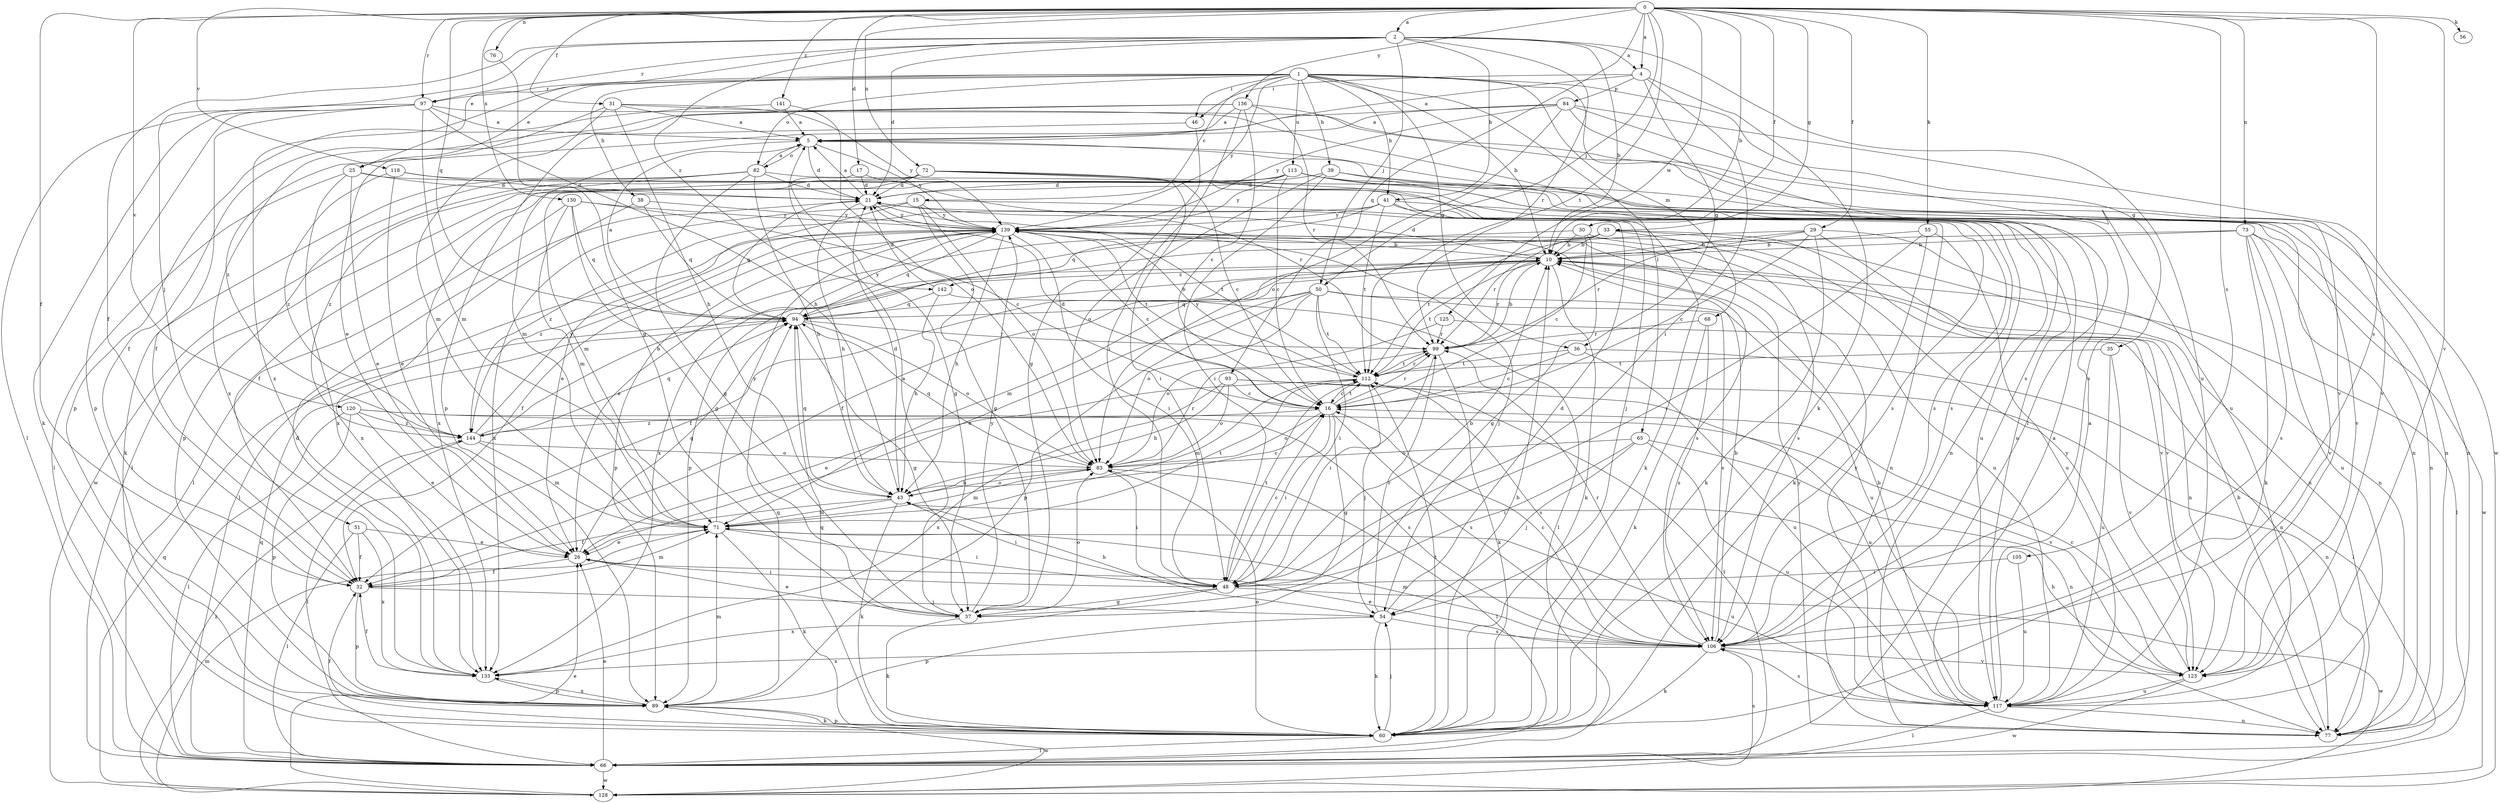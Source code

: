 strict digraph  {
0;
1;
2;
4;
5;
10;
15;
16;
17;
21;
25;
26;
29;
30;
31;
32;
33;
35;
36;
37;
38;
39;
41;
43;
46;
48;
50;
51;
54;
55;
56;
60;
65;
66;
68;
71;
72;
73;
76;
77;
82;
83;
84;
89;
93;
94;
97;
99;
105;
106;
112;
113;
117;
118;
120;
123;
125;
128;
130;
133;
136;
139;
141;
142;
144;
0 -> 2  [label=a];
0 -> 4  [label=a];
0 -> 10  [label=b];
0 -> 17  [label=d];
0 -> 29  [label=f];
0 -> 30  [label=f];
0 -> 31  [label=f];
0 -> 32  [label=f];
0 -> 33  [label=g];
0 -> 50  [label=j];
0 -> 55  [label=k];
0 -> 56  [label=k];
0 -> 72  [label=n];
0 -> 73  [label=n];
0 -> 76  [label=n];
0 -> 93  [label=q];
0 -> 94  [label=q];
0 -> 97  [label=r];
0 -> 105  [label=s];
0 -> 106  [label=s];
0 -> 112  [label=t];
0 -> 118  [label=v];
0 -> 120  [label=v];
0 -> 123  [label=v];
0 -> 125  [label=w];
0 -> 130  [label=x];
0 -> 136  [label=y];
0 -> 141  [label=z];
1 -> 10  [label=b];
1 -> 15  [label=c];
1 -> 25  [label=e];
1 -> 35  [label=g];
1 -> 36  [label=g];
1 -> 38  [label=h];
1 -> 39  [label=h];
1 -> 41  [label=h];
1 -> 46  [label=i];
1 -> 65  [label=l];
1 -> 66  [label=l];
1 -> 68  [label=m];
1 -> 82  [label=o];
1 -> 97  [label=r];
1 -> 113  [label=u];
1 -> 133  [label=x];
1 -> 139  [label=y];
2 -> 4  [label=a];
2 -> 10  [label=b];
2 -> 21  [label=d];
2 -> 25  [label=e];
2 -> 32  [label=f];
2 -> 41  [label=h];
2 -> 50  [label=j];
2 -> 51  [label=j];
2 -> 97  [label=r];
2 -> 99  [label=r];
2 -> 117  [label=u];
2 -> 142  [label=z];
4 -> 5  [label=a];
4 -> 36  [label=g];
4 -> 46  [label=i];
4 -> 48  [label=i];
4 -> 60  [label=k];
4 -> 84  [label=p];
5 -> 21  [label=d];
5 -> 71  [label=m];
5 -> 82  [label=o];
5 -> 139  [label=y];
10 -> 21  [label=d];
10 -> 32  [label=f];
10 -> 60  [label=k];
10 -> 66  [label=l];
10 -> 71  [label=m];
10 -> 77  [label=n];
10 -> 99  [label=r];
10 -> 112  [label=t];
10 -> 142  [label=z];
15 -> 26  [label=e];
15 -> 37  [label=g];
15 -> 77  [label=n];
15 -> 83  [label=o];
15 -> 133  [label=x];
15 -> 139  [label=y];
16 -> 21  [label=d];
16 -> 37  [label=g];
16 -> 48  [label=i];
16 -> 83  [label=o];
16 -> 99  [label=r];
16 -> 106  [label=s];
16 -> 112  [label=t];
16 -> 144  [label=z];
17 -> 21  [label=d];
17 -> 37  [label=g];
17 -> 99  [label=r];
21 -> 5  [label=a];
21 -> 43  [label=h];
21 -> 94  [label=q];
21 -> 112  [label=t];
21 -> 139  [label=y];
25 -> 21  [label=d];
25 -> 26  [label=e];
25 -> 66  [label=l];
25 -> 106  [label=s];
25 -> 133  [label=x];
26 -> 32  [label=f];
26 -> 48  [label=i];
26 -> 94  [label=q];
29 -> 10  [label=b];
29 -> 16  [label=c];
29 -> 60  [label=k];
29 -> 77  [label=n];
29 -> 99  [label=r];
29 -> 112  [label=t];
29 -> 123  [label=v];
30 -> 10  [label=b];
30 -> 16  [label=c];
30 -> 26  [label=e];
30 -> 37  [label=g];
30 -> 106  [label=s];
31 -> 5  [label=a];
31 -> 26  [label=e];
31 -> 43  [label=h];
31 -> 71  [label=m];
31 -> 106  [label=s];
31 -> 139  [label=y];
32 -> 54  [label=j];
32 -> 71  [label=m];
32 -> 89  [label=p];
33 -> 10  [label=b];
33 -> 77  [label=n];
33 -> 89  [label=p];
33 -> 99  [label=r];
33 -> 117  [label=u];
33 -> 123  [label=v];
33 -> 133  [label=x];
35 -> 112  [label=t];
35 -> 117  [label=u];
35 -> 123  [label=v];
36 -> 16  [label=c];
36 -> 66  [label=l];
36 -> 112  [label=t];
36 -> 117  [label=u];
37 -> 5  [label=a];
37 -> 26  [label=e];
37 -> 60  [label=k];
37 -> 83  [label=o];
37 -> 139  [label=y];
38 -> 94  [label=q];
38 -> 133  [label=x];
38 -> 139  [label=y];
39 -> 21  [label=d];
39 -> 48  [label=i];
39 -> 77  [label=n];
39 -> 83  [label=o];
39 -> 117  [label=u];
41 -> 54  [label=j];
41 -> 60  [label=k];
41 -> 77  [label=n];
41 -> 94  [label=q];
41 -> 112  [label=t];
41 -> 139  [label=y];
41 -> 144  [label=z];
43 -> 16  [label=c];
43 -> 21  [label=d];
43 -> 32  [label=f];
43 -> 48  [label=i];
43 -> 60  [label=k];
43 -> 71  [label=m];
43 -> 83  [label=o];
43 -> 94  [label=q];
46 -> 37  [label=g];
46 -> 89  [label=p];
48 -> 10  [label=b];
48 -> 16  [label=c];
48 -> 37  [label=g];
48 -> 112  [label=t];
48 -> 128  [label=w];
48 -> 133  [label=x];
50 -> 26  [label=e];
50 -> 48  [label=i];
50 -> 83  [label=o];
50 -> 89  [label=p];
50 -> 94  [label=q];
50 -> 106  [label=s];
50 -> 112  [label=t];
50 -> 117  [label=u];
51 -> 26  [label=e];
51 -> 32  [label=f];
51 -> 66  [label=l];
51 -> 133  [label=x];
54 -> 21  [label=d];
54 -> 43  [label=h];
54 -> 60  [label=k];
54 -> 89  [label=p];
54 -> 99  [label=r];
54 -> 106  [label=s];
55 -> 10  [label=b];
55 -> 48  [label=i];
55 -> 60  [label=k];
55 -> 117  [label=u];
60 -> 10  [label=b];
60 -> 32  [label=f];
60 -> 54  [label=j];
60 -> 66  [label=l];
60 -> 83  [label=o];
60 -> 89  [label=p];
60 -> 94  [label=q];
60 -> 112  [label=t];
65 -> 48  [label=i];
65 -> 54  [label=j];
65 -> 77  [label=n];
65 -> 83  [label=o];
65 -> 117  [label=u];
66 -> 26  [label=e];
66 -> 94  [label=q];
66 -> 106  [label=s];
66 -> 112  [label=t];
66 -> 128  [label=w];
68 -> 60  [label=k];
68 -> 99  [label=r];
68 -> 106  [label=s];
71 -> 26  [label=e];
71 -> 48  [label=i];
71 -> 60  [label=k];
71 -> 112  [label=t];
71 -> 117  [label=u];
71 -> 139  [label=y];
72 -> 16  [label=c];
72 -> 21  [label=d];
72 -> 32  [label=f];
72 -> 48  [label=i];
72 -> 66  [label=l];
72 -> 77  [label=n];
72 -> 106  [label=s];
72 -> 128  [label=w];
73 -> 10  [label=b];
73 -> 32  [label=f];
73 -> 60  [label=k];
73 -> 106  [label=s];
73 -> 117  [label=u];
73 -> 123  [label=v];
73 -> 128  [label=w];
76 -> 37  [label=g];
77 -> 5  [label=a];
77 -> 10  [label=b];
77 -> 139  [label=y];
82 -> 5  [label=a];
82 -> 21  [label=d];
82 -> 37  [label=g];
82 -> 43  [label=h];
82 -> 60  [label=k];
82 -> 89  [label=p];
82 -> 106  [label=s];
82 -> 144  [label=z];
83 -> 43  [label=h];
83 -> 48  [label=i];
83 -> 66  [label=l];
83 -> 71  [label=m];
83 -> 94  [label=q];
83 -> 99  [label=r];
84 -> 5  [label=a];
84 -> 83  [label=o];
84 -> 106  [label=s];
84 -> 117  [label=u];
84 -> 128  [label=w];
84 -> 139  [label=y];
84 -> 144  [label=z];
89 -> 60  [label=k];
89 -> 71  [label=m];
89 -> 94  [label=q];
89 -> 128  [label=w];
89 -> 133  [label=x];
93 -> 16  [label=c];
93 -> 43  [label=h];
93 -> 77  [label=n];
93 -> 83  [label=o];
93 -> 117  [label=u];
93 -> 133  [label=x];
94 -> 5  [label=a];
94 -> 10  [label=b];
94 -> 37  [label=g];
94 -> 83  [label=o];
94 -> 99  [label=r];
94 -> 139  [label=y];
97 -> 5  [label=a];
97 -> 32  [label=f];
97 -> 43  [label=h];
97 -> 60  [label=k];
97 -> 66  [label=l];
97 -> 71  [label=m];
97 -> 89  [label=p];
97 -> 123  [label=v];
99 -> 10  [label=b];
99 -> 48  [label=i];
99 -> 60  [label=k];
99 -> 112  [label=t];
105 -> 48  [label=i];
105 -> 117  [label=u];
106 -> 10  [label=b];
106 -> 16  [label=c];
106 -> 26  [label=e];
106 -> 60  [label=k];
106 -> 71  [label=m];
106 -> 99  [label=r];
106 -> 123  [label=v];
106 -> 133  [label=x];
112 -> 16  [label=c];
112 -> 26  [label=e];
112 -> 54  [label=j];
112 -> 71  [label=m];
112 -> 99  [label=r];
112 -> 106  [label=s];
112 -> 139  [label=y];
113 -> 16  [label=c];
113 -> 21  [label=d];
113 -> 71  [label=m];
113 -> 77  [label=n];
113 -> 117  [label=u];
113 -> 123  [label=v];
113 -> 133  [label=x];
113 -> 139  [label=y];
117 -> 5  [label=a];
117 -> 10  [label=b];
117 -> 66  [label=l];
117 -> 77  [label=n];
117 -> 106  [label=s];
117 -> 139  [label=y];
118 -> 21  [label=d];
118 -> 26  [label=e];
118 -> 77  [label=n];
118 -> 144  [label=z];
120 -> 26  [label=e];
120 -> 66  [label=l];
120 -> 89  [label=p];
120 -> 106  [label=s];
120 -> 123  [label=v];
120 -> 144  [label=z];
123 -> 16  [label=c];
123 -> 43  [label=h];
123 -> 117  [label=u];
123 -> 128  [label=w];
123 -> 139  [label=y];
125 -> 77  [label=n];
125 -> 83  [label=o];
125 -> 99  [label=r];
128 -> 26  [label=e];
128 -> 71  [label=m];
128 -> 94  [label=q];
128 -> 144  [label=z];
130 -> 16  [label=c];
130 -> 37  [label=g];
130 -> 66  [label=l];
130 -> 71  [label=m];
130 -> 94  [label=q];
130 -> 139  [label=y];
133 -> 21  [label=d];
133 -> 32  [label=f];
133 -> 89  [label=p];
136 -> 5  [label=a];
136 -> 16  [label=c];
136 -> 32  [label=f];
136 -> 48  [label=i];
136 -> 99  [label=r];
136 -> 123  [label=v];
136 -> 133  [label=x];
139 -> 10  [label=b];
139 -> 16  [label=c];
139 -> 32  [label=f];
139 -> 43  [label=h];
139 -> 48  [label=i];
139 -> 54  [label=j];
139 -> 66  [label=l];
139 -> 89  [label=p];
139 -> 94  [label=q];
139 -> 106  [label=s];
139 -> 112  [label=t];
139 -> 144  [label=z];
141 -> 5  [label=a];
141 -> 83  [label=o];
141 -> 89  [label=p];
142 -> 21  [label=d];
142 -> 43  [label=h];
142 -> 66  [label=l];
142 -> 94  [label=q];
144 -> 10  [label=b];
144 -> 66  [label=l];
144 -> 71  [label=m];
144 -> 83  [label=o];
144 -> 94  [label=q];
144 -> 139  [label=y];
}
